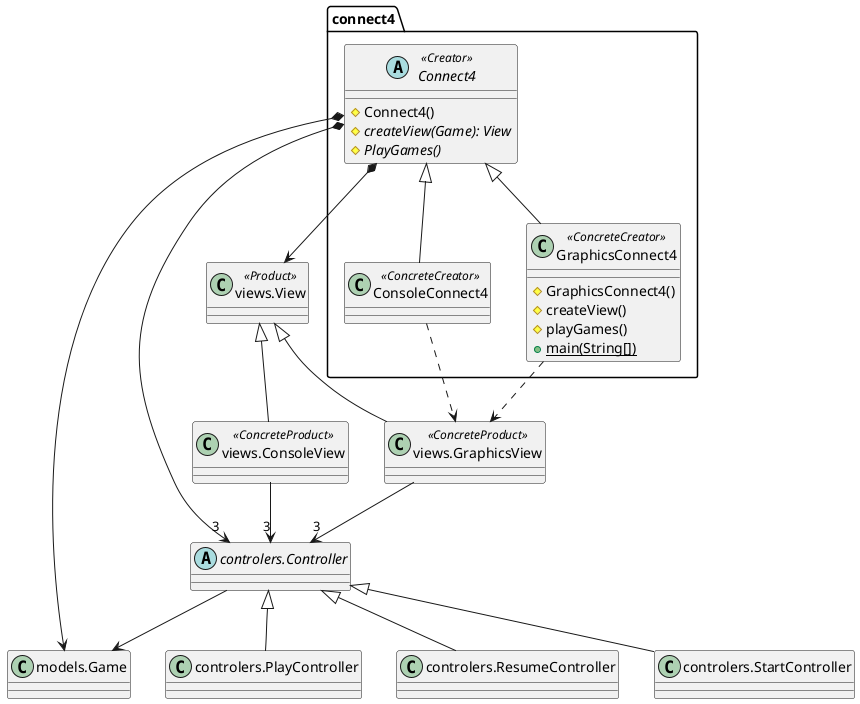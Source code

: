 @startuml connect4.connect4

abstract class connect4.Connect4 <<Creator>>
class connect4.ConsoleConnect4 <<ConcreteCreator>>
class connect4.GraphicsConnect4 <<ConcreteCreator>>
class Game as "models.Game"
abstract class Controller as "controlers.Controller"
class StartController as "controlers.StartController"
class PlayController as "controlers.PlayController"
class ResumeController as "controlers.ResumeController"
class ConsoleView as "views.ConsoleView" <<ConcreteProduct>>
class GraphicsView as "views.GraphicsView" <<ConcreteProduct>>
class View as "views.View" <<Product>>

Connect4 <|-- ConsoleConnect4
Connect4 <|-- GraphicsConnect4
Connect4 *--> Game
Connect4 *--> "3" Controller
Connect4 *--> View

GraphicsConnect4 ..> GraphicsView
GraphicsView --> "3" Controller

ConsoleConnect4 ..> GraphicsView
ConsoleView --> "3" Controller

Controller --> Game
Controller <|-- StartController
Controller <|-- PlayController
Controller <|-- ResumeController

View <|-- ConsoleView
View <|-- GraphicsView

Connect4 : #Connect4()
Connect4 : {abstract}#createView(Game): View
Connect4 : {abstract}#PlayGames()

GraphicsConnect4 : #GraphicsConnect4()
GraphicsConnect4 : #createView()
GraphicsConnect4 : #playGames()
GraphicsConnect4 : {static}+main(String[])

@enduml